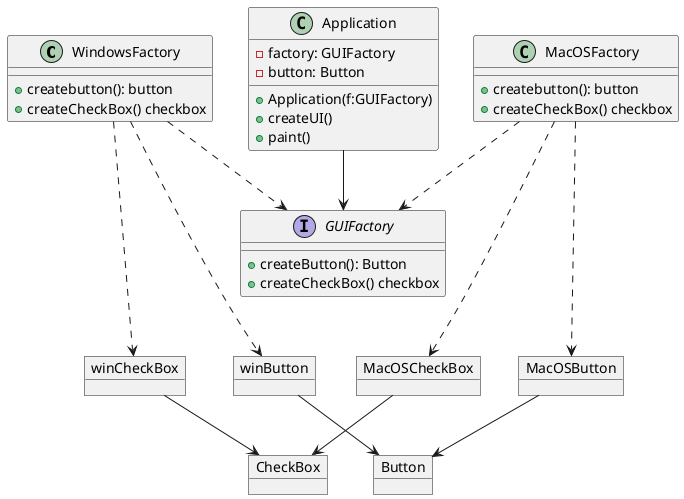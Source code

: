 @startuml

class WindowsFactory{
+ createbutton(): button
+ createCheckBox() checkbox

}

class MacOSFactory{
+ createbutton(): button
+ createCheckBox() checkbox

}

class Application{
-factory: GUIFactory
-button: Button

+Application(f:GUIFactory)
+createUI()
+paint()

}

interface GUIFactory{

+createButton(): Button
+ createCheckBox() checkbox
}

Application --> GUIFactory
MacOSFactory ..> GUIFactory
WindowsFactory ..> GUIFactory

object winButton
object winCheckBox

object MacOSButton
object MacOSCheckBox

object Button
object CheckBox

WindowsFactory ...> winButton 
WindowsFactory ...> winCheckBox

MacOSFactory ...> MacOSButton 
MacOSFactory ...> MacOSCheckBox

winButton --> Button
winCheckBox --> CheckBox

MacOSCheckBox --> CheckBox
MacOSButton --> Button

@enduml